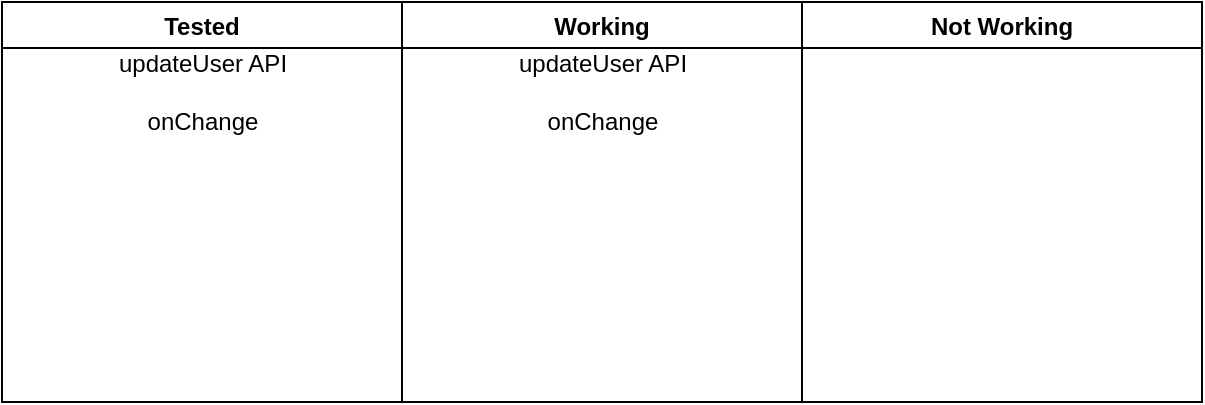 <mxfile>
    <diagram id="832XBpQyjTH_2MzYd693" name="Page-1">
        <mxGraphModel dx="567" dy="324" grid="1" gridSize="10" guides="1" tooltips="1" connect="1" arrows="1" fold="1" page="1" pageScale="1" pageWidth="850" pageHeight="1100" math="0" shadow="0">
            <root>
                <mxCell id="0"/>
                <mxCell id="1" parent="0"/>
                <mxCell id="12" value="Tested" style="swimlane;" vertex="1" parent="1">
                    <mxGeometry width="200" height="200" as="geometry"/>
                </mxCell>
                <mxCell id="14" value="updateUser API&lt;br&gt;&lt;br&gt;onChange" style="text;html=1;align=center;verticalAlign=middle;resizable=0;points=[];autosize=1;strokeColor=none;fillColor=none;" vertex="1" parent="12">
                    <mxGeometry x="45" y="15" width="110" height="60" as="geometry"/>
                </mxCell>
                <mxCell id="13" value="Working" style="swimlane;" vertex="1" parent="1">
                    <mxGeometry x="200" width="200" height="200" as="geometry"/>
                </mxCell>
                <mxCell id="15" value="updateUser API&lt;br&gt;&lt;br&gt;onChange" style="text;html=1;align=center;verticalAlign=middle;resizable=0;points=[];autosize=1;strokeColor=none;fillColor=none;" vertex="1" parent="13">
                    <mxGeometry x="45" y="15" width="110" height="60" as="geometry"/>
                </mxCell>
                <mxCell id="16" value="Not Working" style="swimlane;" vertex="1" parent="1">
                    <mxGeometry x="400" width="200" height="200" as="geometry"/>
                </mxCell>
            </root>
        </mxGraphModel>
    </diagram>
</mxfile>